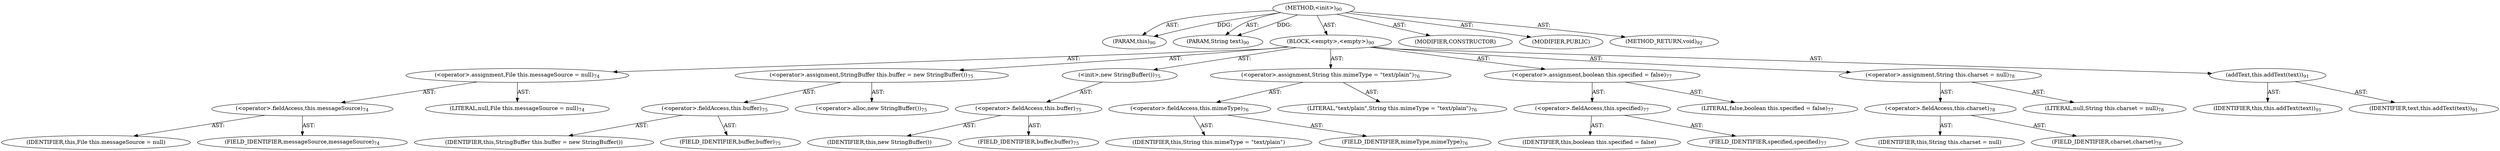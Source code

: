 digraph "&lt;init&gt;" {  
"111669149697" [label = <(METHOD,&lt;init&gt;)<SUB>90</SUB>> ]
"115964116996" [label = <(PARAM,this)<SUB>90</SUB>> ]
"115964116998" [label = <(PARAM,String text)<SUB>90</SUB>> ]
"25769803777" [label = <(BLOCK,&lt;empty&gt;,&lt;empty&gt;)<SUB>90</SUB>> ]
"30064771085" [label = <(&lt;operator&gt;.assignment,File this.messageSource = null)<SUB>74</SUB>> ]
"30064771086" [label = <(&lt;operator&gt;.fieldAccess,this.messageSource)<SUB>74</SUB>> ]
"68719476748" [label = <(IDENTIFIER,this,File this.messageSource = null)> ]
"55834574854" [label = <(FIELD_IDENTIFIER,messageSource,messageSource)<SUB>74</SUB>> ]
"90194313220" [label = <(LITERAL,null,File this.messageSource = null)<SUB>74</SUB>> ]
"30064771087" [label = <(&lt;operator&gt;.assignment,StringBuffer this.buffer = new StringBuffer())<SUB>75</SUB>> ]
"30064771088" [label = <(&lt;operator&gt;.fieldAccess,this.buffer)<SUB>75</SUB>> ]
"68719476749" [label = <(IDENTIFIER,this,StringBuffer this.buffer = new StringBuffer())> ]
"55834574855" [label = <(FIELD_IDENTIFIER,buffer,buffer)<SUB>75</SUB>> ]
"30064771089" [label = <(&lt;operator&gt;.alloc,new StringBuffer())<SUB>75</SUB>> ]
"30064771090" [label = <(&lt;init&gt;,new StringBuffer())<SUB>75</SUB>> ]
"30064771091" [label = <(&lt;operator&gt;.fieldAccess,this.buffer)<SUB>75</SUB>> ]
"68719476750" [label = <(IDENTIFIER,this,new StringBuffer())> ]
"55834574856" [label = <(FIELD_IDENTIFIER,buffer,buffer)<SUB>75</SUB>> ]
"30064771092" [label = <(&lt;operator&gt;.assignment,String this.mimeType = &quot;text/plain&quot;)<SUB>76</SUB>> ]
"30064771093" [label = <(&lt;operator&gt;.fieldAccess,this.mimeType)<SUB>76</SUB>> ]
"68719476751" [label = <(IDENTIFIER,this,String this.mimeType = &quot;text/plain&quot;)> ]
"55834574857" [label = <(FIELD_IDENTIFIER,mimeType,mimeType)<SUB>76</SUB>> ]
"90194313221" [label = <(LITERAL,&quot;text/plain&quot;,String this.mimeType = &quot;text/plain&quot;)<SUB>76</SUB>> ]
"30064771094" [label = <(&lt;operator&gt;.assignment,boolean this.specified = false)<SUB>77</SUB>> ]
"30064771095" [label = <(&lt;operator&gt;.fieldAccess,this.specified)<SUB>77</SUB>> ]
"68719476752" [label = <(IDENTIFIER,this,boolean this.specified = false)> ]
"55834574858" [label = <(FIELD_IDENTIFIER,specified,specified)<SUB>77</SUB>> ]
"90194313222" [label = <(LITERAL,false,boolean this.specified = false)<SUB>77</SUB>> ]
"30064771096" [label = <(&lt;operator&gt;.assignment,String this.charset = null)<SUB>78</SUB>> ]
"30064771097" [label = <(&lt;operator&gt;.fieldAccess,this.charset)<SUB>78</SUB>> ]
"68719476753" [label = <(IDENTIFIER,this,String this.charset = null)> ]
"55834574859" [label = <(FIELD_IDENTIFIER,charset,charset)<SUB>78</SUB>> ]
"90194313223" [label = <(LITERAL,null,String this.charset = null)<SUB>78</SUB>> ]
"30064771098" [label = <(addText,this.addText(text))<SUB>91</SUB>> ]
"68719476741" [label = <(IDENTIFIER,this,this.addText(text))<SUB>91</SUB>> ]
"68719476754" [label = <(IDENTIFIER,text,this.addText(text))<SUB>91</SUB>> ]
"133143986183" [label = <(MODIFIER,CONSTRUCTOR)> ]
"133143986184" [label = <(MODIFIER,PUBLIC)> ]
"128849018881" [label = <(METHOD_RETURN,void)<SUB>92</SUB>> ]
  "111669149697" -> "115964116996"  [ label = "AST: "] 
  "111669149697" -> "115964116998"  [ label = "AST: "] 
  "111669149697" -> "25769803777"  [ label = "AST: "] 
  "111669149697" -> "133143986183"  [ label = "AST: "] 
  "111669149697" -> "133143986184"  [ label = "AST: "] 
  "111669149697" -> "128849018881"  [ label = "AST: "] 
  "25769803777" -> "30064771085"  [ label = "AST: "] 
  "25769803777" -> "30064771087"  [ label = "AST: "] 
  "25769803777" -> "30064771090"  [ label = "AST: "] 
  "25769803777" -> "30064771092"  [ label = "AST: "] 
  "25769803777" -> "30064771094"  [ label = "AST: "] 
  "25769803777" -> "30064771096"  [ label = "AST: "] 
  "25769803777" -> "30064771098"  [ label = "AST: "] 
  "30064771085" -> "30064771086"  [ label = "AST: "] 
  "30064771085" -> "90194313220"  [ label = "AST: "] 
  "30064771086" -> "68719476748"  [ label = "AST: "] 
  "30064771086" -> "55834574854"  [ label = "AST: "] 
  "30064771087" -> "30064771088"  [ label = "AST: "] 
  "30064771087" -> "30064771089"  [ label = "AST: "] 
  "30064771088" -> "68719476749"  [ label = "AST: "] 
  "30064771088" -> "55834574855"  [ label = "AST: "] 
  "30064771090" -> "30064771091"  [ label = "AST: "] 
  "30064771091" -> "68719476750"  [ label = "AST: "] 
  "30064771091" -> "55834574856"  [ label = "AST: "] 
  "30064771092" -> "30064771093"  [ label = "AST: "] 
  "30064771092" -> "90194313221"  [ label = "AST: "] 
  "30064771093" -> "68719476751"  [ label = "AST: "] 
  "30064771093" -> "55834574857"  [ label = "AST: "] 
  "30064771094" -> "30064771095"  [ label = "AST: "] 
  "30064771094" -> "90194313222"  [ label = "AST: "] 
  "30064771095" -> "68719476752"  [ label = "AST: "] 
  "30064771095" -> "55834574858"  [ label = "AST: "] 
  "30064771096" -> "30064771097"  [ label = "AST: "] 
  "30064771096" -> "90194313223"  [ label = "AST: "] 
  "30064771097" -> "68719476753"  [ label = "AST: "] 
  "30064771097" -> "55834574859"  [ label = "AST: "] 
  "30064771098" -> "68719476741"  [ label = "AST: "] 
  "30064771098" -> "68719476754"  [ label = "AST: "] 
  "111669149697" -> "115964116996"  [ label = "DDG: "] 
  "111669149697" -> "115964116998"  [ label = "DDG: "] 
}
